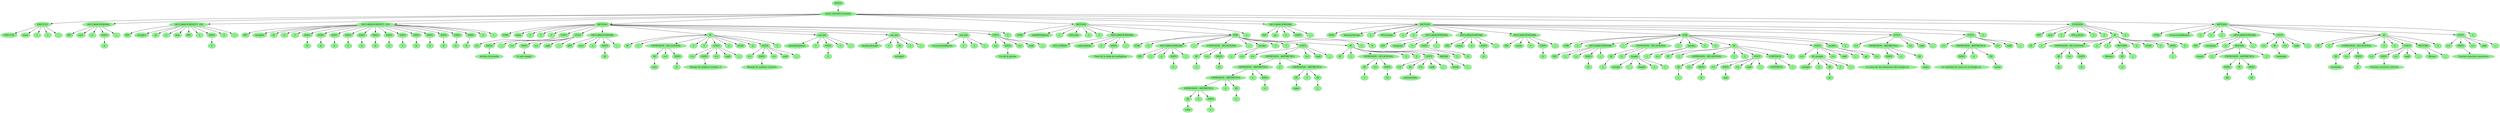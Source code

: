 digraph arbolAST{ 
        rankdir=TB;
    node [color="lightgreen", style="filled"];
      n0[label="INICIO"];
      n1[label="LISTA_INSTRUCCIONES"];
      n0 -> n1;
n2[label="EXECUTE"];
      n1 -> n2;
n3[label="EXECUTE"];
      n2 -> n3;
n4[label="main"];
      n2 -> n4;
n5[label="("];
      n2 -> n5;
n6[label=")"];
      n2 -> n6;
n7[label=";"];
      n2 -> n7;
n8[label="DECLARACION[VAR]"];
      n1 -> n8;
n9[label="INT"];
      n8 -> n9;
n10[label="var1"];
      n8 -> n10;
n11[label="="];
      n8 -> n11;
n12[label="DATO"];
      n8 -> n12;
n13[label="0"];
      n12 -> n13;
n14[label=";"];
      n8 -> n14;
n15[label="DECLARACION[VECT -1D]"];
      n1 -> n15;
n16[label="INT"];
      n15 -> n16;
n17[label="arreglo1"];
      n15 -> n17;
n18[label="[]"];
      n15 -> n18;
n19[label="="];
      n15 -> n19;
n20[label="new"];
      n15 -> n20;
n21[label="INT"];
      n15 -> n21;
n22[label="["];
      n15 -> n22;
n23[label="DATO"];
      n15 -> n23;
n24[label="5"];
      n23 -> n24;
n25[label="]"];
      n15 -> n25;
n26[label=";"];
      n15 -> n26;
n27[label="DECLARACION[VECT -1D]"];
      n1 -> n27;
n28[label="INT"];
      n27 -> n28;
n29[label="arreglo2"];
      n27 -> n29;
n30[label="[]"];
      n27 -> n30;
n31[label="="];
      n27 -> n31;
n32[label="["];
      n27 -> n32;
n33[label="DATO"];
      n27 -> n33;
n34[label="0"];
      n33 -> n34;
n35[label="DATO"];
      n27 -> n35;
n36[label="0"];
      n35 -> n36;
n37[label="DATO"];
      n27 -> n37;
n38[label="1"];
      n37 -> n38;
n39[label="DATO"];
      n27 -> n39;
n40[label="2"];
      n39 -> n40;
n41[label="DATO"];
      n27 -> n41;
n42[label="0"];
      n41 -> n42;
n43[label="DATO"];
      n27 -> n43;
n44[label="0"];
      n43 -> n44;
n45[label="DATO"];
      n27 -> n45;
n46[label="5"];
      n45 -> n46;
n47[label="DATO"];
      n27 -> n47;
n48[label="1"];
      n47 -> n48;
n49[label="DATO"];
      n27 -> n49;
n50[label="0"];
      n49 -> n50;
n51[label="DATO"];
      n27 -> n51;
n52[label="0"];
      n51 -> n52;
n53[label="DATO"];
      n27 -> n53;
n54[label="8"];
      n53 -> n54;
n55[label="DATO"];
      n27 -> n55;
n56[label="0"];
      n55 -> n56;
n57[label="DATO"];
      n27 -> n57;
n58[label="0"];
      n57 -> n58;
n59[label="]"];
      n27 -> n59;
n60[label=";"];
      n27 -> n60;
n61[label="METODO"];
      n1 -> n61;
n62[label="VOID"];
      n61 -> n62;
n63[label="main"];
      n61 -> n63;
n64[label="("];
      n61 -> n64;
n65[label=")"];
      n61 -> n65;
n66[label="{"];
      n61 -> n66;
n67[label="COUT"];
      n61 -> n67;
n68[label="<<"];
      n67 -> n68;
n69[label="DATO"];
      n67 -> n69;
n70[label="Archivo de prueba\n"];
      n69 -> n70;
n71[label=";"];
      n67 -> n71;
n72[label="COUT"];
      n61 -> n72;
n73[label="<<"];
      n72 -> n73;
n74[label="DATO"];
      n72 -> n74;
n75[label="Si sale compi1"];
      n74 -> n75;
n76[label="<<"];
      n72 -> n76;
n77[label="endl"];
      n72 -> n77;
n78[label=";"];
      n72 -> n78;
n79[label="DECLARACION[VAR]"];
      n61 -> n79;
n80[label="INT"];
      n79 -> n80;
n81[label="var1"];
      n79 -> n81;
n82[label="="];
      n79 -> n82;
n83[label="DATO"];
      n79 -> n83;
n84[label="10"];
      n83 -> n84;
n85[label=";"];
      n79 -> n85;
n86[label="IF"];
      n61 -> n86;
n87[label="IF"];
      n86 -> n87;
n88[label="("];
      n86 -> n88;
n89[label="EXPRESION - RELACIONAL"];
      n86 -> n89;
n90[label="ID"];
      n89 -> n90;
n91[label="var1"];
      n90 -> n91;
n92[label="=="];
      n89 -> n92;
n93[label="DATO"];
      n89 -> n93;
n94[label="0"];
      n93 -> n94;
n95[label=")"];
      n86 -> n95;
n96[label="{"];
      n86 -> n96;
n97[label="COUT"];
      n86 -> n97;
n98[label="<<"];
      n97 -> n98;
n99[label="DATO"];
      n97 -> n99;
n100[label="Manejo de ambitos erroneo :'("];
      n99 -> n100;
n101[label="<<"];
      n97 -> n101;
n102[label="endl"];
      n97 -> n102;
n103[label=";"];
      n97 -> n103;
n104[label="}"];
      n86 -> n104;
n105[label="ELSE"];
      n86 -> n105;
n106[label="{"];
      n86 -> n106;
n107[label="COUT"];
      n86 -> n107;
n108[label="<<"];
      n107 -> n108;
n109[label="DATO"];
      n107 -> n109;
n110[label="Manejo de ambitos correcto"];
      n109 -> n110;
n111[label="<<"];
      n107 -> n111;
n112[label="endl"];
      n107 -> n112;
n113[label=";"];
      n107 -> n113;
n114[label="}"];
      n86 -> n114;
n115[label="run m/f"];
      n61 -> n115;
n116[label="tablaMultiplicar"];
      n115 -> n116;
n117[label="("];
      n115 -> n117;
n118[label="DATO"];
      n115 -> n118;
n119[label="5"];
      n118 -> n119;
n120[label=")"];
      n115 -> n120;
n121[label=";"];
      n115 -> n121;
n122[label="run m/f"];
      n61 -> n122;
n123[label="AnalizarArreglo"];
      n122 -> n123;
n124[label="("];
      n122 -> n124;
n125[label="ID"];
      n122 -> n125;
n126[label="arreglo2"];
      n125 -> n126;
n127[label=")"];
      n122 -> n127;
n128[label=";"];
      n122 -> n128;
n129[label="run m/f"];
      n61 -> n129;
n130[label="recursividadBasica"];
      n129 -> n130;
n131[label="("];
      n129 -> n131;
n132[label=")"];
      n129 -> n132;
n133[label=";"];
      n129 -> n133;
n134[label="COUT"];
      n61 -> n134;
n135[label="<<"];
      n134 -> n135;
n136[label="DATO"];
      n134 -> n136;
n137[label="Fin de la prueba"];
      n136 -> n137;
n138[label="<<"];
      n134 -> n138;
n139[label="endl"];
      n134 -> n139;
n140[label=";"];
      n134 -> n140;
n141[label="}"];
      n61 -> n141;
n142[label="METODO"];
      n1 -> n142;
n143[label="VOID"];
      n142 -> n143;
n144[label="tablaMultiplicar"];
      n142 -> n144;
n145[label="("];
      n142 -> n145;
n146[label="INT,valor"];
      n142 -> n146;
n147[label=")"];
      n142 -> n147;
n148[label="{"];
      n142 -> n148;
n149[label="DECLARACION[VAR]"];
      n142 -> n149;
n150[label="STD::STRING"];
      n149 -> n150;
n151[label="cadenaSalida"];
      n149 -> n151;
n152[label="="];
      n149 -> n152;
n153[label="DATO"];
      n149 -> n153;
n154[label="Final de la tabla de multiplicar"];
      n153 -> n154;
n155[label=";"];
      n149 -> n155;
n156[label="FOR"];
      n142 -> n156;
n157[label="FOR"];
      n156 -> n157;
n158[label="("];
      n156 -> n158;
n159[label="DECLARACION[VAR]"];
      n156 -> n159;
n160[label="INT"];
      n159 -> n160;
n161[label="i"];
      n159 -> n161;
n162[label="="];
      n159 -> n162;
n163[label="DATO"];
      n159 -> n163;
n164[label="1"];
      n163 -> n164;
n165[label=";"];
      n159 -> n165;
n166[label=";"];
      n156 -> n166;
n167[label="EXPRESION - RELACIONAL"];
      n156 -> n167;
n168[label="ID"];
      n167 -> n168;
n169[label="i"];
      n168 -> n169;
n170[label="<="];
      n167 -> n170;
n171[label="DATO"];
      n167 -> n171;
n172[label="11"];
      n171 -> n172;
n173[label=";"];
      n156 -> n173;
n174[label="inc/dec"];
      n156 -> n174;
n175[label="i"];
      n174 -> n175;
n176[label="++"];
      n174 -> n176;
n177[label=")"];
      n156 -> n177;
n178[label="{"];
      n156 -> n178;
n179[label="COUT"];
      n156 -> n179;
n180[label="<<"];
      n179 -> n180;
n181[label="EXPRESION - ARITMETICA"];
      n179 -> n181;
n182[label="EXPRESION - ARITMETICA"];
      n181 -> n182;
n183[label="EXPRESION - ARITMETICA"];
      n182 -> n183;
n184[label="EXPRESION - ARITMETICA"];
      n183 -> n184;
n185[label="ID"];
      n184 -> n185;
n186[label="valor"];
      n185 -> n186;
n187[label="+"];
      n184 -> n187;
n188[label="DATO"];
      n184 -> n188;
n189[label=" x "];
      n188 -> n189;
n190[label="+"];
      n183 -> n190;
n191[label="ID"];
      n183 -> n191;
n192[label="i"];
      n191 -> n192;
n193[label="+"];
      n182 -> n193;
n194[label="DATO"];
      n182 -> n194;
n195[label=" = "];
      n194 -> n195;
n196[label="+"];
      n181 -> n196;
n197[label="EXPRESION - ARITMETICA"];
      n181 -> n197;
n198[label="ID"];
      n197 -> n198;
n199[label="valor"];
      n198 -> n199;
n200[label="*"];
      n197 -> n200;
n201[label="ID"];
      n197 -> n201;
n202[label="i"];
      n201 -> n202;
n203[label="<<"];
      n179 -> n203;
n204[label="endl"];
      n179 -> n204;
n205[label=";"];
      n179 -> n205;
n206[label="IF"];
      n156 -> n206;
n207[label="IF"];
      n206 -> n207;
n208[label="("];
      n206 -> n208;
n209[label="EXPRESION - RELACIONAL"];
      n206 -> n209;
n210[label="ID"];
      n209 -> n210;
n211[label="i"];
      n210 -> n211;
n212[label="=="];
      n209 -> n212;
n213[label="DATO"];
      n209 -> n213;
n214[label="11"];
      n213 -> n214;
n215[label=")"];
      n206 -> n215;
n216[label="{"];
      n206 -> n216;
n217[label="COUT"];
      n206 -> n217;
n218[label="<<"];
      n217 -> n218;
n219[label="ID"];
      n217 -> n219;
n220[label="cadenaSalida"];
      n219 -> n220;
n221[label="<<"];
      n217 -> n221;
n222[label="endl"];
      n217 -> n222;
n223[label=";"];
      n217 -> n223;
n224[label="BREAK"];
      n206 -> n224;
n225[label="break"];
      n224 -> n225;
n226[label=";"];
      n224 -> n226;
n227[label="}"];
      n206 -> n227;
n228[label="}"];
      n156 -> n228;
n229[label="}"];
      n142 -> n229;
n230[label="DECLARACION[VAR]"];
      n1 -> n230;
n231[label="INT"];
      n230 -> n231;
n232[label="pr"];
      n230 -> n232;
n233[label="="];
      n230 -> n233;
n234[label="DATO"];
      n230 -> n234;
n235[label="0"];
      n234 -> n235;
n236[label=";"];
      n230 -> n236;
n237[label="METODO"];
      n1 -> n237;
n238[label="VOID"];
      n237 -> n238;
n239[label="AnalizarArreglo"];
      n237 -> n239;
n240[label="("];
      n237 -> n240;
n241[label="INT,arreglo"];
      n237 -> n241;
n242[label=")"];
      n237 -> n242;
n243[label="{"];
      n237 -> n243;
n244[label="DECLARACION[VAR]"];
      n237 -> n244;
n245[label="INT"];
      n244 -> n245;
n246[label="temporal"];
      n244 -> n246;
n247[label="="];
      n244 -> n247;
n248[label="DATO"];
      n244 -> n248;
n249[label="0"];
      n248 -> n249;
n250[label=";"];
      n244 -> n250;
n251[label="DECLARACION[VAR]"];
      n237 -> n251;
n252[label="INT"];
      n251 -> n252;
n253[label="suma"];
      n251 -> n253;
n254[label="="];
      n251 -> n254;
n255[label="DATO"];
      n251 -> n255;
n256[label="0"];
      n255 -> n256;
n257[label=";"];
      n251 -> n257;
n258[label="DECLARACION[VAR]"];
      n237 -> n258;
n259[label="INT"];
      n258 -> n259;
n260[label="ceros"];
      n258 -> n260;
n261[label="="];
      n258 -> n261;
n262[label="DATO"];
      n258 -> n262;
n263[label="0"];
      n262 -> n263;
n264[label=";"];
      n258 -> n264;
n265[label="FOR"];
      n237 -> n265;
n266[label="FOR"];
      n265 -> n266;
n267[label="("];
      n265 -> n267;
n268[label="DECLARACION[VAR]"];
      n265 -> n268;
n269[label="INT"];
      n268 -> n269;
n270[label="i"];
      n268 -> n270;
n271[label="="];
      n268 -> n271;
n272[label="DATO"];
      n268 -> n272;
n273[label="0"];
      n272 -> n273;
n274[label=";"];
      n268 -> n274;
n275[label=";"];
      n265 -> n275;
n276[label="EXPRESION - RELACIONAL"];
      n265 -> n276;
n277[label="ID"];
      n276 -> n277;
n278[label="i"];
      n277 -> n278;
n279[label="<"];
      n276 -> n279;
n280[label="length"];
      n276 -> n280;
n281[label="arreglo"];
      n280 -> n281;
n282[label="."];
      n280 -> n282;
n283[label="length"];
      n280 -> n283;
n284[label="("];
      n280 -> n284;
n285[label=")"];
      n280 -> n285;
n286[label=";"];
      n265 -> n286;
n287[label="inc/dec"];
      n265 -> n287;
n288[label="i"];
      n287 -> n288;
n289[label="++"];
      n287 -> n289;
n290[label=")"];
      n265 -> n290;
n291[label="{"];
      n265 -> n291;
n292[label="IF"];
      n265 -> n292;
n293[label="IF"];
      n292 -> n293;
n294[label="("];
      n292 -> n294;
n295[label="EXPRESION - RELACIONAL"];
      n292 -> n295;
n296[label="ID"];
      n295 -> n296;
n297[label="i"];
      n296 -> n297;
n298[label="=="];
      n295 -> n298;
n299[label="DATO"];
      n295 -> n299;
n300[label="6"];
      n299 -> n300;
n301[label=")"];
      n292 -> n301;
n302[label="{"];
      n292 -> n302;
n303[label="COUT"];
      n292 -> n303;
n304[label="<<"];
      n303 -> n304;
n305[label="DATO"];
      n303 -> n305;
n306[label="seis"];
      n305 -> n306;
n307[label="<<"];
      n303 -> n307;
n308[label="endl"];
      n303 -> n308;
n309[label=";"];
      n303 -> n309;
n310[label="CONTINUE"];
      n292 -> n310;
n311[label="CONTINUE"];
      n310 -> n311;
n312[label=";"];
      n310 -> n312;
n313[label="}"];
      n292 -> n313;
n314[label="COUT"];
      n265 -> n314;
n315[label="<<"];
      n314 -> n315;
n316[label="ID_arreglo"];
      n314 -> n316;
n317[label="arreglo"];
      n316 -> n317;
n318[label="["];
      n316 -> n318;
n319[label="ID"];
      n316 -> n319;
n320[label="pr"];
      n319 -> n320;
n321[label="]"];
      n316 -> n321;
n322[label=";"];
      n316 -> n322;
n323[label="<<"];
      n314 -> n323;
n324[label="endl"];
      n314 -> n324;
n325[label=";"];
      n314 -> n325;
n326[label="inc/dec"];
      n265 -> n326;
n327[label="pr"];
      n326 -> n327;
n328[label="++"];
      n326 -> n328;
n329[label="}"];
      n265 -> n329;
n330[label="COUT"];
      n237 -> n330;
n331[label="<<"];
      n330 -> n331;
n332[label="EXPRESION - ARITMETICA"];
      n330 -> n332;
n333[label="DATO"];
      n332 -> n333;
n334[label="La suma de los elementos del arreglo es: "];
      n333 -> n334;
n335[label="+"];
      n332 -> n335;
n336[label="ID"];
      n332 -> n336;
n337[label="suma"];
      n336 -> n337;
n338[label="<<"];
      n330 -> n338;
n339[label="endl"];
      n330 -> n339;
n340[label=";"];
      n330 -> n340;
n341[label="COUT"];
      n237 -> n341;
n342[label="<<"];
      n341 -> n342;
n343[label="EXPRESION - ARITMETICA"];
      n341 -> n343;
n344[label="DATO"];
      n343 -> n344;
n345[label="La cantidad de ceros en el arreglo es: "];
      n344 -> n345;
n346[label="+"];
      n343 -> n346;
n347[label="ID"];
      n343 -> n347;
n348[label="ceros"];
      n347 -> n348;
n349[label="<<"];
      n341 -> n349;
n350[label="endl"];
      n341 -> n350;
n351[label=";"];
      n341 -> n351;
n352[label="}"];
      n237 -> n352;
n353[label="FUNCION"];
      n1 -> n353;
n354[label="INT"];
      n353 -> n354;
n355[label="mcd"];
      n353 -> n355;
n356[label="("];
      n353 -> n356;
n357[label="INT,a,INT,b"];
      n353 -> n357;
n358[label=")"];
      n353 -> n358;
n359[label="{"];
      n353 -> n359;
n360[label="IF"];
      n353 -> n360;
n361[label="IF"];
      n360 -> n361;
n362[label="("];
      n360 -> n362;
n363[label="EXPRESION - RELACIONAL"];
      n360 -> n363;
n364[label="ID"];
      n363 -> n364;
n365[label="b"];
      n364 -> n365;
n366[label="=="];
      n363 -> n366;
n367[label="DATO"];
      n363 -> n367;
n368[label="0"];
      n367 -> n368;
n369[label=")"];
      n360 -> n369;
n370[label="{"];
      n360 -> n370;
n371[label="RETURN"];
      n360 -> n371;
n372[label=" Return"];
      n371 -> n372;
n373[label="ID"];
      n371 -> n373;
n374[label="a"];
      n373 -> n374;
n375[label=";"];
      n371 -> n375;
n376[label="}"];
      n360 -> n376;
n377[label="ELSE"];
      n360 -> n377;
n378[label="{"];
      n360 -> n378;
n379[label="DATO"];
      n360 -> n379;
n380[label=";"];
      n379 -> n380;
n381[label="}"];
      n360 -> n381;
n382[label="}"];
      n353 -> n382;
n383[label="METODO"];
      n1 -> n383;
n384[label="VOID"];
      n383 -> n384;
n385[label="recursividadBasica"];
      n383 -> n385;
n386[label="("];
      n383 -> n386;
n387[label=")"];
      n383 -> n387;
n388[label="{"];
      n383 -> n388;
n389[label="DECLARACION[VAR]"];
      n383 -> n389;
n390[label="INT"];
      n389 -> n390;
n391[label="resultado"];
      n389 -> n391;
n392[label="="];
      n389 -> n392;
n393[label="ROUND"];
      n389 -> n393;
n394[label="round"];
      n393 -> n394;
n395[label="("];
      n393 -> n395;
n396[label="EXPRESION - ARITMETICA"];
      n393 -> n396;
n397[label="DATO"];
      n396 -> n397;
n398[label="48"];
      n397 -> n398;
n399[label="%"];
      n396 -> n399;
n400[label="DATO"];
      n396 -> n400;
n401[label="18"];
      n400 -> n401;
n402[label=")"];
      n393 -> n402;
n403[label=";"];
      n389 -> n403;
n404[label="COUT"];
      n383 -> n404;
n405[label="<<"];
      n404 -> n405;
n406[label="ID"];
      n404 -> n406;
n407[label="resultado"];
      n406 -> n407;
n408[label="<<"];
      n404 -> n408;
n409[label="endl"];
      n404 -> n409;
n410[label=";"];
      n404 -> n410;
n411[label="IF"];
      n383 -> n411;
n412[label="IF"];
      n411 -> n412;
n413[label="("];
      n411 -> n413;
n414[label="EXPRESION - RELACIONAL"];
      n411 -> n414;
n415[label="ID"];
      n414 -> n415;
n416[label="resultado"];
      n415 -> n416;
n417[label="=="];
      n414 -> n417;
n418[label="DATO"];
      n414 -> n418;
n419[label="6"];
      n418 -> n419;
n420[label=")"];
      n411 -> n420;
n421[label="{"];
      n411 -> n421;
n422[label="COUT"];
      n411 -> n422;
n423[label="<<"];
      n422 -> n423;
n424[label="DATO"];
      n422 -> n424;
n425[label="Funcion recursiva correcta"];
      n424 -> n425;
n426[label="<<"];
      n422 -> n426;
n427[label="endl"];
      n422 -> n427;
n428[label=";"];
      n422 -> n428;
n429[label="RETURN"];
      n411 -> n429;
n430[label=" Return"];
      n429 -> n430;
n431[label=";"];
      n429 -> n431;
n432[label="}"];
      n411 -> n432;
n433[label="COUT"];
      n383 -> n433;
n434[label="<<"];
      n433 -> n434;
n435[label="DATO"];
      n433 -> n435;
n436[label="Funcion recursiva incorrecta"];
      n435 -> n436;
n437[label="<<"];
      n433 -> n437;
n438[label="endl"];
      n433 -> n438;
n439[label=";"];
      n433 -> n439;
n440[label="}"];
      n383 -> n440;

    }